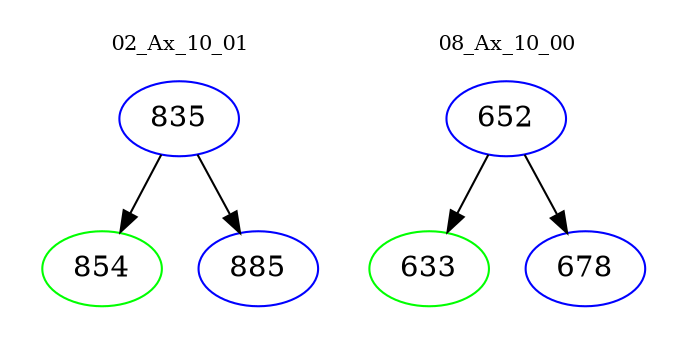 digraph{
subgraph cluster_0 {
color = white
label = "02_Ax_10_01";
fontsize=10;
T0_835 [label="835", color="blue"]
T0_835 -> T0_854 [color="black"]
T0_854 [label="854", color="green"]
T0_835 -> T0_885 [color="black"]
T0_885 [label="885", color="blue"]
}
subgraph cluster_1 {
color = white
label = "08_Ax_10_00";
fontsize=10;
T1_652 [label="652", color="blue"]
T1_652 -> T1_633 [color="black"]
T1_633 [label="633", color="green"]
T1_652 -> T1_678 [color="black"]
T1_678 [label="678", color="blue"]
}
}
